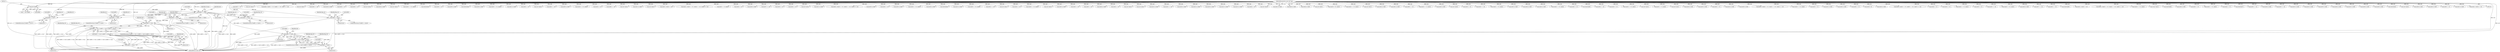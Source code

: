 digraph "0_radare2_f41e941341e44aa86edd4483c4487ec09a074257@pointer" {
"1000167" [label="(Call,buf[0] == 0x00)"];
"1000142" [label="(Call,(int) buf[0])"];
"1000129" [label="(MethodParameterIn,const ut8 *buf)"];
"1000611" [label="(Call,buf[0] == 0x17)"];
"1000666" [label="(Call,buf[0] == 0x19)"];
"1001399" [label="(Call,buf[0] == 0x1a)"];
"1001429" [label="(Call,buf[0] == 0x1c)"];
"1001428" [label="(Call,buf[0] == 0x1c || buf[0] == 0x1f || buf[0] == 0x22)"];
"1001435" [label="(Call,buf[0] == 0x1f)"];
"1001434" [label="(Call,buf[0] == 0x1f || buf[0] == 0x22)"];
"1001440" [label="(Call,buf[0] == 0x22)"];
"1001646" [label="(Call,buf[0] == 0x20)"];
"1001645" [label="(Call,buf[0] == 0x20 || buf[0] == 0x23)"];
"1001651" [label="(Call,buf[0] == 0x23)"];
"1001810" [label="(Call,buf[0] == 0x25)"];
"1002054" [label="(Call,buf[0] == 0x24)"];
"1001909" [label="(Call,buf[3] << 8)"];
"1000666" [label="(Call,buf[0] == 0x19)"];
"1000498" [label="(Call,(int) buf[1])"];
"1000195" [label="(Call,buf[4] | (buf[5] << 8) | (buf[6] << 16) | (buf[7] << 24))"];
"1000778" [label="(Call,(int) buf[1])"];
"1000600" [label="(Call,buf[4] << 16)"];
"1001427" [label="(ControlStructure,if (buf[0] == 0x1c || buf[0] == 0x1f || buf[0] == 0x22))"];
"1001306" [label="(Call,buf[4] & 0x0f)"];
"1001258" [label="(Call,buf[3] << 8)"];
"1001441" [label="(Call,buf[0])"];
"1000438" [label="(Call,buf[3] << 8)"];
"1000430" [label="(Call,(int) buf[1])"];
"1001103" [label="(Call,buf[4] & 0x0f)"];
"1000615" [label="(Literal,0x17)"];
"1001198" [label="(Call,(int) buf[1])"];
"1000866" [label="(Call,(buf[3] << 8) | buf[2])"];
"1000716" [label="(Call,(llint)buf[3])"];
"1001217" [label="(Call,buf[5] << 8)"];
"1000665" [label="(ControlStructure,if (buf[0] == 0x19))"];
"1001158" [label="(Call,buf[5] & 0x0f)"];
"1001652" [label="(Call,buf[0])"];
"1000724" [label="(Call,(llint)buf[4])"];
"1001109" [label="(Call,buf[4] & 0xf0)"];
"1000175" [label="(Identifier,buf)"];
"1001789" [label="(Call,(buf[3] << 8) | buf[2])"];
"1001651" [label="(Call,buf[0] == 0x23)"];
"1001439" [label="(Literal,0x1f)"];
"1001062" [label="(Call,buf[1] & 0x0f)"];
"1000558" [label="(Call,buf[3] << 8)"];
"1000785" [label="(Call,(int) buf[2])"];
"1000966" [label="(Call,buf[4] << 16)"];
"1001342" [label="(Call,buf[5] & 0x0f)"];
"1001389" [label="(Call,(buf[3] << 8) | buf[2])"];
"1001636" [label="(Call,buf[3] << 8)"];
"1000618" [label="(Identifier,str)"];
"1000311" [label="(Call,buf[6] << 16)"];
"1001782" [label="(Call,(int) buf[1])"];
"1001619" [label="(Call,buf[1] & 0x0f)"];
"1001658" [label="(Identifier,flag_str)"];
"1001440" [label="(Call,buf[0] == 0x22)"];
"1000700" [label="(Call,(int) buf[1])"];
"1000246" [label="(Call,buf[2] | (buf[3] << 8))"];
"1000955" [label="(Call,buf[2] | (buf[3] << 8) | (buf[4] << 16) | (buf[5] << 24))"];
"1001003" [label="(Call,buf[3] << 8 | buf[2])"];
"1001004" [label="(Call,buf[3] << 8)"];
"1002018" [label="(Call,buf[4] & 0xf0)"];
"1000316" [label="(Call,buf[7] << 24)"];
"1000463" [label="(Call,buf[3] << 8)"];
"1000594" [label="(Call,buf[3] << 8)"];
"1001573" [label="(Call,(int) buf[1])"];
"1001509" [label="(Call,buf[1] & 0x0f)"];
"1001030" [label="(Call,buf[2] | (buf[3] << 8) | (buf[4] << 16) | (buf[5] << 24))"];
"1001318" [label="(Call,buf[5] & 0x0f)"];
"1000909" [label="(Call,buf[3] << 8)"];
"1001814" [label="(Literal,0x25)"];
"1001969" [label="(Call,buf[5] & 0x0f)"];
"1001635" [label="(Call,(buf[3] << 8) | buf[2])"];
"1001854" [label="(Identifier,flag_str)"];
"1001348" [label="(Call,buf[5] & 0xf0)"];
"1000732" [label="(Call,(llint)buf[5])"];
"1000850" [label="(Call,buf[1] & 0x0f)"];
"1001800" [label="(Call,(buf[5] << 8) | buf[4])"];
"1001747" [label="(Call,buf[2] << 24)"];
"1001436" [label="(Call,buf[0])"];
"1001382" [label="(Call,(int) buf[1])"];
"1001809" [label="(ControlStructure,if (buf[0] == 0x25))"];
"1001070" [label="(Call,buf[3] << 8)"];
"1001205" [label="(Call,(buf[3] << 8) | buf[2])"];
"1000168" [label="(Call,buf[0])"];
"1001403" [label="(Literal,0x1a)"];
"1000814" [label="(Call,(int) buf[1])"];
"1000673" [label="(Identifier,str)"];
"1002024" [label="(Call,buf[5] & 0x0f)"];
"1001790" [label="(Call,buf[3] << 8)"];
"1001433" [label="(Literal,0x1c)"];
"1000474" [label="(Call,buf[5] << 8)"];
"1001926" [label="(Call,buf[4] & 0x0f)"];
"1000936" [label="(Call,buf[3] << 8)"];
"1002061" [label="(Identifier,flag_str)"];
"1001722" [label="(Call,(int) buf[1])"];
"1002054" [label="(Call,buf[0] == 0x24)"];
"1000548" [label="(Call,(int) buf[1])"];
"1000985" [label="(Call,buf[1] & 0x0f)"];
"1000655" [label="(Call,buf[2] << 16)"];
"1001275" [label="(Call,buf[4] & 0x0f)"];
"1001646" [label="(Call,buf[0] == 0x20)"];
"1001398" [label="(ControlStructure,if (buf[0] == 0x1a))"];
"1000526" [label="(Call,buf[1] & 0xf0)"];
"1001164" [label="(Call,buf[5] & 0xf0)"];
"1001400" [label="(Call,buf[0])"];
"1001447" [label="(Identifier,flag_str)"];
"1000408" [label="(Call,buf[1] & 0xf0)"];
"1000858" [label="(Call,buf[1] & 0xf0)"];
"1000250" [label="(Call,buf[3] << 8)"];
"1001021" [label="(Call,(int) buf[1])"];
"1001249" [label="(Call,buf[1] & 0xf0)"];
"1001152" [label="(Call,buf[4] & 0xf0)"];
"1001091" [label="(Call,buf[4] & 0x0f)"];
"1000828" [label="(Call,(int) buf[3])"];
"1001525" [label="(Call,(buf[3]<<8) | buf[2])"];
"1001257" [label="(Call,(buf[3] << 8) | buf[2])"];
"1000612" [label="(Call,buf[0])"];
"1000685" [label="(Identifier,str)"];
"1000926" [label="(Call,(int) buf[1])"];
"1001944" [label="(Call,buf[4] & 0xf0)"];
"1002036" [label="(Call,buf[1] & 0x0f)"];
"1000206" [label="(Call,buf[6] << 16)"];
"1001431" [label="(Identifier,buf)"];
"1000908" [label="(Call,buf[3] << 8 | buf[2])"];
"1001312" [label="(Call,buf[4] & 0xf0)"];
"1000792" [label="(Call,(int) buf[3])"];
"1000611" [label="(Call,buf[0] == 0x17)"];
"1000187" [label="(Call,buf[3] << 8)"];
"1000971" [label="(Call,buf[5] << 24)"];
"1002087" [label="(Identifier,flag_str)"];
"1000667" [label="(Call,buf[0])"];
"1000557" [label="(Call,(buf[3] << 8) | buf[2])"];
"1001999" [label="(Call,buf[5] & 0xf0)"];
"1001293" [label="(Call,buf[4] & 0xf0)"];
"1001981" [label="(Call,buf[4] & 0x0f)"];
"1000473" [label="(Call,(buf[5] << 8) | buf[4])"];
"1000305" [label="(Call,buf[5] << 8)"];
"1000740" [label="(Call,(llint)buf[6])"];
"1001041" [label="(Call,buf[4] << 16)"];
"1000292" [label="(Call,buf[3] << 8)"];
"1001069" [label="(Call,(buf[3] << 8) | buf[2])"];
"1001399" [label="(Call,buf[0] == 0x1a)"];
"1001650" [label="(Literal,0x20)"];
"1001442" [label="(Identifier,buf)"];
"1002055" [label="(Call,buf[0])"];
"1000582" [label="(Call,(int) buf[1])"];
"1000140" [label="(Call,i = (int) buf[0])"];
"1000935" [label="(Call,buf[3] << 8 | buf[2])"];
"1001655" [label="(Literal,0x23)"];
"1000171" [label="(Literal,0x00)"];
"1000645" [label="(Call,(int) buf[1])"];
"1000129" [label="(MethodParameterIn,const ut8 *buf)"];
"1001435" [label="(Call,buf[0] == 0x1f)"];
"1001475" [label="(Identifier,flag_str)"];
"1001957" [label="(Call,buf[4] & 0x0f)"];
"1001993" [label="(Call,buf[5] & 0x0f)"];
"1000200" [label="(Call,buf[5] << 8)"];
"1000993" [label="(Call,buf[1] & 0xf0)"];
"1001134" [label="(Call,buf[5] & 0x0f)"];
"1001731" [label="(Call,buf[5] | (buf[4] << 8) | (buf[3] << 16) | (buf[2] << 24))"];
"1000353" [label="(Identifier,strasm)"];
"1001687" [label="(Identifier,flag_str)"];
"1001216" [label="(Call,(buf[5] << 8) | buf[4])"];
"1000630" [label="(Identifier,str)"];
"1000144" [label="(Call,buf[0])"];
"1001581" [label="(Call,buf[3] << 8)"];
"1001517" [label="(Call,buf[1] & 0xf0)"];
"1001287" [label="(Call,buf[4] & 0x0f)"];
"1001810" [label="(Call,buf[0] == 0x25)"];
"1000166" [label="(ControlStructure,if (buf[0] == 0x00))"];
"1001801" [label="(Call,buf[5] << 8)"];
"1001526" [label="(Call,buf[3]<<8)"];
"1001987" [label="(Call,buf[4] & 0xf0)"];
"1001430" [label="(Call,buf[0])"];
"1000300" [label="(Call,buf[4] | (buf[5] << 8) | (buf[6] << 16) | (buf[7] << 24))"];
"1001736" [label="(Call,buf[4] << 8)"];
"1001644" [label="(ControlStructure,if (buf[0] == 0x20 || buf[0] == 0x23))"];
"1000960" [label="(Call,buf[3] << 8)"];
"1001580" [label="(Call,(buf[3] << 8) | buf[2])"];
"1002058" [label="(Literal,0x24)"];
"1000867" [label="(Call,buf[3] << 8)"];
"1001046" [label="(Call,buf[5] << 24)"];
"1002202" [label="(MethodReturn,static int)"];
"1001434" [label="(Call,buf[0] == 0x1f || buf[0] == 0x22)"];
"1001908" [label="(Call,(buf[3] << 8) | buf[2])"];
"1001963" [label="(Call,buf[4] & 0xf0)"];
"1000211" [label="(Call,buf[7] << 24)"];
"1001742" [label="(Call,buf[3] << 16)"];
"1000670" [label="(Literal,0x19)"];
"1000756" [label="(Call,(llint)buf[8])"];
"1000610" [label="(ControlStructure,if (buf[0] == 0x17))"];
"1001653" [label="(Identifier,buf)"];
"1000183" [label="(Call,buf[2] | (buf[3] << 8))"];
"1001817" [label="(Identifier,flag_str)"];
"1000589" [label="(Call,buf[2] | (buf[3] << 8) | (buf[4] << 16) | (buf[5] << 24))"];
"1002053" [label="(ControlStructure,if (buf[0] == 0x24))"];
"1001406" [label="(Identifier,offset)"];
"1000462" [label="(Call,(buf[3] << 8) | buf[2])"];
"1000892" [label="(Call,(char) buf[1])"];
"1000763" [label="(Call,(llint)buf[9])"];
"1001428" [label="(Call,buf[0] == 0x1c || buf[0] == 0x1f || buf[0] == 0x22)"];
"1001128" [label="(Call,buf[4] & 0xf0)"];
"1001206" [label="(Call,buf[3] << 8)"];
"1000437" [label="(Call,(buf[3] << 8) | buf[2])"];
"1001035" [label="(Call,buf[3] << 8)"];
"1000748" [label="(Call,(llint)buf[7])"];
"1000605" [label="(Call,buf[5] << 24)"];
"1001122" [label="(Call,buf[4] & 0x0f)"];
"1000660" [label="(Call,buf[3] << 24)"];
"1001811" [label="(Call,buf[0])"];
"1000518" [label="(Call,buf[1] & 0x0f)"];
"1001627" [label="(Call,buf[1] & 0xf0)"];
"1000142" [label="(Call,(int) buf[0])"];
"1001429" [label="(Call,buf[0] == 0x1c)"];
"1002030" [label="(Call,buf[5] & 0xf0)"];
"1001330" [label="(Call,buf[4] & 0x0f)"];
"1001900" [label="(Call,buf[1] & 0xf0)"];
"1002012" [label="(Call,buf[4] & 0x0f)"];
"1001645" [label="(Call,buf[0] == 0x20 || buf[0] == 0x23)"];
"1001336" [label="(Call,buf[4] & 0xf0)"];
"1000709" [label="(Call,(llint)buf[2])"];
"1000821" [label="(Call,(int) buf[2])"];
"1001437" [label="(Identifier,buf)"];
"1001647" [label="(Call,buf[0])"];
"1001146" [label="(Call,buf[4] & 0x0f)"];
"1001938" [label="(Call,buf[4] & 0x0f)"];
"1001390" [label="(Call,buf[3] << 8)"];
"1000167" [label="(Call,buf[0] == 0x00)"];
"1000400" [label="(Call,buf[1] & 0x0f)"];
"1000288" [label="(Call,buf[2] | (buf[3] << 8))"];
"1001444" [label="(Literal,0x22)"];
"1000167" -> "1000166"  [label="AST: "];
"1000167" -> "1000171"  [label="CFG: "];
"1000168" -> "1000167"  [label="AST: "];
"1000171" -> "1000167"  [label="AST: "];
"1000175" -> "1000167"  [label="CFG: "];
"1000353" -> "1000167"  [label="CFG: "];
"1000167" -> "1002202"  [label="DDG: buf[0]"];
"1000167" -> "1002202"  [label="DDG: buf[0] == 0x00"];
"1000142" -> "1000167"  [label="DDG: buf[0]"];
"1000129" -> "1000167"  [label="DDG: buf"];
"1000167" -> "1000611"  [label="DDG: buf[0]"];
"1000167" -> "1000666"  [label="DDG: buf[0]"];
"1000167" -> "1001399"  [label="DDG: buf[0]"];
"1000167" -> "1001646"  [label="DDG: buf[0]"];
"1000167" -> "1001810"  [label="DDG: buf[0]"];
"1000167" -> "1002054"  [label="DDG: buf[0]"];
"1000142" -> "1000140"  [label="AST: "];
"1000142" -> "1000144"  [label="CFG: "];
"1000143" -> "1000142"  [label="AST: "];
"1000144" -> "1000142"  [label="AST: "];
"1000140" -> "1000142"  [label="CFG: "];
"1000142" -> "1000140"  [label="DDG: buf[0]"];
"1000129" -> "1000142"  [label="DDG: buf"];
"1000129" -> "1000126"  [label="AST: "];
"1000129" -> "1002202"  [label="DDG: buf"];
"1000129" -> "1000183"  [label="DDG: buf"];
"1000129" -> "1000187"  [label="DDG: buf"];
"1000129" -> "1000195"  [label="DDG: buf"];
"1000129" -> "1000200"  [label="DDG: buf"];
"1000129" -> "1000206"  [label="DDG: buf"];
"1000129" -> "1000211"  [label="DDG: buf"];
"1000129" -> "1000246"  [label="DDG: buf"];
"1000129" -> "1000250"  [label="DDG: buf"];
"1000129" -> "1000288"  [label="DDG: buf"];
"1000129" -> "1000292"  [label="DDG: buf"];
"1000129" -> "1000300"  [label="DDG: buf"];
"1000129" -> "1000305"  [label="DDG: buf"];
"1000129" -> "1000311"  [label="DDG: buf"];
"1000129" -> "1000316"  [label="DDG: buf"];
"1000129" -> "1000400"  [label="DDG: buf"];
"1000129" -> "1000408"  [label="DDG: buf"];
"1000129" -> "1000430"  [label="DDG: buf"];
"1000129" -> "1000438"  [label="DDG: buf"];
"1000129" -> "1000437"  [label="DDG: buf"];
"1000129" -> "1000463"  [label="DDG: buf"];
"1000129" -> "1000462"  [label="DDG: buf"];
"1000129" -> "1000474"  [label="DDG: buf"];
"1000129" -> "1000473"  [label="DDG: buf"];
"1000129" -> "1000498"  [label="DDG: buf"];
"1000129" -> "1000518"  [label="DDG: buf"];
"1000129" -> "1000526"  [label="DDG: buf"];
"1000129" -> "1000548"  [label="DDG: buf"];
"1000129" -> "1000558"  [label="DDG: buf"];
"1000129" -> "1000557"  [label="DDG: buf"];
"1000129" -> "1000582"  [label="DDG: buf"];
"1000129" -> "1000589"  [label="DDG: buf"];
"1000129" -> "1000594"  [label="DDG: buf"];
"1000129" -> "1000600"  [label="DDG: buf"];
"1000129" -> "1000605"  [label="DDG: buf"];
"1000129" -> "1000611"  [label="DDG: buf"];
"1000129" -> "1000645"  [label="DDG: buf"];
"1000129" -> "1000655"  [label="DDG: buf"];
"1000129" -> "1000660"  [label="DDG: buf"];
"1000129" -> "1000666"  [label="DDG: buf"];
"1000129" -> "1000700"  [label="DDG: buf"];
"1000129" -> "1000709"  [label="DDG: buf"];
"1000129" -> "1000716"  [label="DDG: buf"];
"1000129" -> "1000724"  [label="DDG: buf"];
"1000129" -> "1000732"  [label="DDG: buf"];
"1000129" -> "1000740"  [label="DDG: buf"];
"1000129" -> "1000748"  [label="DDG: buf"];
"1000129" -> "1000756"  [label="DDG: buf"];
"1000129" -> "1000763"  [label="DDG: buf"];
"1000129" -> "1000778"  [label="DDG: buf"];
"1000129" -> "1000785"  [label="DDG: buf"];
"1000129" -> "1000792"  [label="DDG: buf"];
"1000129" -> "1000814"  [label="DDG: buf"];
"1000129" -> "1000821"  [label="DDG: buf"];
"1000129" -> "1000828"  [label="DDG: buf"];
"1000129" -> "1000850"  [label="DDG: buf"];
"1000129" -> "1000858"  [label="DDG: buf"];
"1000129" -> "1000867"  [label="DDG: buf"];
"1000129" -> "1000866"  [label="DDG: buf"];
"1000129" -> "1000892"  [label="DDG: buf"];
"1000129" -> "1000909"  [label="DDG: buf"];
"1000129" -> "1000908"  [label="DDG: buf"];
"1000129" -> "1000926"  [label="DDG: buf"];
"1000129" -> "1000936"  [label="DDG: buf"];
"1000129" -> "1000935"  [label="DDG: buf"];
"1000129" -> "1000955"  [label="DDG: buf"];
"1000129" -> "1000960"  [label="DDG: buf"];
"1000129" -> "1000966"  [label="DDG: buf"];
"1000129" -> "1000971"  [label="DDG: buf"];
"1000129" -> "1000985"  [label="DDG: buf"];
"1000129" -> "1000993"  [label="DDG: buf"];
"1000129" -> "1001004"  [label="DDG: buf"];
"1000129" -> "1001003"  [label="DDG: buf"];
"1000129" -> "1001021"  [label="DDG: buf"];
"1000129" -> "1001030"  [label="DDG: buf"];
"1000129" -> "1001035"  [label="DDG: buf"];
"1000129" -> "1001041"  [label="DDG: buf"];
"1000129" -> "1001046"  [label="DDG: buf"];
"1000129" -> "1001062"  [label="DDG: buf"];
"1000129" -> "1001070"  [label="DDG: buf"];
"1000129" -> "1001069"  [label="DDG: buf"];
"1000129" -> "1001091"  [label="DDG: buf"];
"1000129" -> "1001103"  [label="DDG: buf"];
"1000129" -> "1001109"  [label="DDG: buf"];
"1000129" -> "1001122"  [label="DDG: buf"];
"1000129" -> "1001128"  [label="DDG: buf"];
"1000129" -> "1001134"  [label="DDG: buf"];
"1000129" -> "1001146"  [label="DDG: buf"];
"1000129" -> "1001152"  [label="DDG: buf"];
"1000129" -> "1001158"  [label="DDG: buf"];
"1000129" -> "1001164"  [label="DDG: buf"];
"1000129" -> "1001198"  [label="DDG: buf"];
"1000129" -> "1001206"  [label="DDG: buf"];
"1000129" -> "1001205"  [label="DDG: buf"];
"1000129" -> "1001217"  [label="DDG: buf"];
"1000129" -> "1001216"  [label="DDG: buf"];
"1000129" -> "1001249"  [label="DDG: buf"];
"1000129" -> "1001258"  [label="DDG: buf"];
"1000129" -> "1001257"  [label="DDG: buf"];
"1000129" -> "1001275"  [label="DDG: buf"];
"1000129" -> "1001287"  [label="DDG: buf"];
"1000129" -> "1001293"  [label="DDG: buf"];
"1000129" -> "1001306"  [label="DDG: buf"];
"1000129" -> "1001312"  [label="DDG: buf"];
"1000129" -> "1001318"  [label="DDG: buf"];
"1000129" -> "1001330"  [label="DDG: buf"];
"1000129" -> "1001336"  [label="DDG: buf"];
"1000129" -> "1001342"  [label="DDG: buf"];
"1000129" -> "1001348"  [label="DDG: buf"];
"1000129" -> "1001382"  [label="DDG: buf"];
"1000129" -> "1001390"  [label="DDG: buf"];
"1000129" -> "1001389"  [label="DDG: buf"];
"1000129" -> "1001399"  [label="DDG: buf"];
"1000129" -> "1001429"  [label="DDG: buf"];
"1000129" -> "1001435"  [label="DDG: buf"];
"1000129" -> "1001440"  [label="DDG: buf"];
"1000129" -> "1001509"  [label="DDG: buf"];
"1000129" -> "1001517"  [label="DDG: buf"];
"1000129" -> "1001526"  [label="DDG: buf"];
"1000129" -> "1001525"  [label="DDG: buf"];
"1000129" -> "1001573"  [label="DDG: buf"];
"1000129" -> "1001581"  [label="DDG: buf"];
"1000129" -> "1001580"  [label="DDG: buf"];
"1000129" -> "1001619"  [label="DDG: buf"];
"1000129" -> "1001627"  [label="DDG: buf"];
"1000129" -> "1001636"  [label="DDG: buf"];
"1000129" -> "1001635"  [label="DDG: buf"];
"1000129" -> "1001646"  [label="DDG: buf"];
"1000129" -> "1001651"  [label="DDG: buf"];
"1000129" -> "1001722"  [label="DDG: buf"];
"1000129" -> "1001731"  [label="DDG: buf"];
"1000129" -> "1001736"  [label="DDG: buf"];
"1000129" -> "1001742"  [label="DDG: buf"];
"1000129" -> "1001747"  [label="DDG: buf"];
"1000129" -> "1001782"  [label="DDG: buf"];
"1000129" -> "1001790"  [label="DDG: buf"];
"1000129" -> "1001789"  [label="DDG: buf"];
"1000129" -> "1001801"  [label="DDG: buf"];
"1000129" -> "1001800"  [label="DDG: buf"];
"1000129" -> "1001810"  [label="DDG: buf"];
"1000129" -> "1001900"  [label="DDG: buf"];
"1000129" -> "1001909"  [label="DDG: buf"];
"1000129" -> "1001908"  [label="DDG: buf"];
"1000129" -> "1001926"  [label="DDG: buf"];
"1000129" -> "1001938"  [label="DDG: buf"];
"1000129" -> "1001944"  [label="DDG: buf"];
"1000129" -> "1001957"  [label="DDG: buf"];
"1000129" -> "1001963"  [label="DDG: buf"];
"1000129" -> "1001969"  [label="DDG: buf"];
"1000129" -> "1001981"  [label="DDG: buf"];
"1000129" -> "1001987"  [label="DDG: buf"];
"1000129" -> "1001993"  [label="DDG: buf"];
"1000129" -> "1001999"  [label="DDG: buf"];
"1000129" -> "1002012"  [label="DDG: buf"];
"1000129" -> "1002018"  [label="DDG: buf"];
"1000129" -> "1002024"  [label="DDG: buf"];
"1000129" -> "1002030"  [label="DDG: buf"];
"1000129" -> "1002036"  [label="DDG: buf"];
"1000129" -> "1002054"  [label="DDG: buf"];
"1000611" -> "1000610"  [label="AST: "];
"1000611" -> "1000615"  [label="CFG: "];
"1000612" -> "1000611"  [label="AST: "];
"1000615" -> "1000611"  [label="AST: "];
"1000618" -> "1000611"  [label="CFG: "];
"1000630" -> "1000611"  [label="CFG: "];
"1000611" -> "1002202"  [label="DDG: buf[0] == 0x17"];
"1000611" -> "1002202"  [label="DDG: buf[0]"];
"1000666" -> "1000665"  [label="AST: "];
"1000666" -> "1000670"  [label="CFG: "];
"1000667" -> "1000666"  [label="AST: "];
"1000670" -> "1000666"  [label="AST: "];
"1000673" -> "1000666"  [label="CFG: "];
"1000685" -> "1000666"  [label="CFG: "];
"1000666" -> "1002202"  [label="DDG: buf[0] == 0x19"];
"1000666" -> "1002202"  [label="DDG: buf[0]"];
"1001399" -> "1001398"  [label="AST: "];
"1001399" -> "1001403"  [label="CFG: "];
"1001400" -> "1001399"  [label="AST: "];
"1001403" -> "1001399"  [label="AST: "];
"1001406" -> "1001399"  [label="CFG: "];
"1001431" -> "1001399"  [label="CFG: "];
"1001399" -> "1002202"  [label="DDG: buf[0]"];
"1001399" -> "1002202"  [label="DDG: buf[0] == 0x1a"];
"1001399" -> "1001429"  [label="DDG: buf[0]"];
"1001429" -> "1001428"  [label="AST: "];
"1001429" -> "1001433"  [label="CFG: "];
"1001430" -> "1001429"  [label="AST: "];
"1001433" -> "1001429"  [label="AST: "];
"1001437" -> "1001429"  [label="CFG: "];
"1001428" -> "1001429"  [label="CFG: "];
"1001429" -> "1002202"  [label="DDG: buf[0]"];
"1001429" -> "1001428"  [label="DDG: buf[0]"];
"1001429" -> "1001428"  [label="DDG: 0x1c"];
"1001429" -> "1001435"  [label="DDG: buf[0]"];
"1001428" -> "1001427"  [label="AST: "];
"1001428" -> "1001434"  [label="CFG: "];
"1001434" -> "1001428"  [label="AST: "];
"1001447" -> "1001428"  [label="CFG: "];
"1001475" -> "1001428"  [label="CFG: "];
"1001428" -> "1002202"  [label="DDG: buf[0] == 0x1c"];
"1001428" -> "1002202"  [label="DDG: buf[0] == 0x1c || buf[0] == 0x1f || buf[0] == 0x22"];
"1001428" -> "1002202"  [label="DDG: buf[0] == 0x1f || buf[0] == 0x22"];
"1001434" -> "1001428"  [label="DDG: buf[0] == 0x1f"];
"1001434" -> "1001428"  [label="DDG: buf[0] == 0x22"];
"1001435" -> "1001434"  [label="AST: "];
"1001435" -> "1001439"  [label="CFG: "];
"1001436" -> "1001435"  [label="AST: "];
"1001439" -> "1001435"  [label="AST: "];
"1001442" -> "1001435"  [label="CFG: "];
"1001434" -> "1001435"  [label="CFG: "];
"1001435" -> "1002202"  [label="DDG: buf[0]"];
"1001435" -> "1001434"  [label="DDG: buf[0]"];
"1001435" -> "1001434"  [label="DDG: 0x1f"];
"1001435" -> "1001440"  [label="DDG: buf[0]"];
"1001434" -> "1001440"  [label="CFG: "];
"1001440" -> "1001434"  [label="AST: "];
"1001434" -> "1002202"  [label="DDG: buf[0] == 0x22"];
"1001434" -> "1002202"  [label="DDG: buf[0] == 0x1f"];
"1001440" -> "1001434"  [label="DDG: buf[0]"];
"1001440" -> "1001434"  [label="DDG: 0x22"];
"1001440" -> "1001444"  [label="CFG: "];
"1001441" -> "1001440"  [label="AST: "];
"1001444" -> "1001440"  [label="AST: "];
"1001440" -> "1002202"  [label="DDG: buf[0]"];
"1001646" -> "1001645"  [label="AST: "];
"1001646" -> "1001650"  [label="CFG: "];
"1001647" -> "1001646"  [label="AST: "];
"1001650" -> "1001646"  [label="AST: "];
"1001653" -> "1001646"  [label="CFG: "];
"1001645" -> "1001646"  [label="CFG: "];
"1001646" -> "1002202"  [label="DDG: buf[0]"];
"1001646" -> "1001645"  [label="DDG: buf[0]"];
"1001646" -> "1001645"  [label="DDG: 0x20"];
"1001646" -> "1001651"  [label="DDG: buf[0]"];
"1001645" -> "1001644"  [label="AST: "];
"1001645" -> "1001651"  [label="CFG: "];
"1001651" -> "1001645"  [label="AST: "];
"1001658" -> "1001645"  [label="CFG: "];
"1001687" -> "1001645"  [label="CFG: "];
"1001645" -> "1002202"  [label="DDG: buf[0] == 0x20 || buf[0] == 0x23"];
"1001645" -> "1002202"  [label="DDG: buf[0] == 0x20"];
"1001645" -> "1002202"  [label="DDG: buf[0] == 0x23"];
"1001651" -> "1001645"  [label="DDG: buf[0]"];
"1001651" -> "1001645"  [label="DDG: 0x23"];
"1001651" -> "1001655"  [label="CFG: "];
"1001652" -> "1001651"  [label="AST: "];
"1001655" -> "1001651"  [label="AST: "];
"1001651" -> "1002202"  [label="DDG: buf[0]"];
"1001810" -> "1001809"  [label="AST: "];
"1001810" -> "1001814"  [label="CFG: "];
"1001811" -> "1001810"  [label="AST: "];
"1001814" -> "1001810"  [label="AST: "];
"1001817" -> "1001810"  [label="CFG: "];
"1001854" -> "1001810"  [label="CFG: "];
"1001810" -> "1002202"  [label="DDG: buf[0]"];
"1001810" -> "1002202"  [label="DDG: buf[0] == 0x25"];
"1002054" -> "1002053"  [label="AST: "];
"1002054" -> "1002058"  [label="CFG: "];
"1002055" -> "1002054"  [label="AST: "];
"1002058" -> "1002054"  [label="AST: "];
"1002061" -> "1002054"  [label="CFG: "];
"1002087" -> "1002054"  [label="CFG: "];
"1002054" -> "1002202"  [label="DDG: buf[0] == 0x24"];
"1002054" -> "1002202"  [label="DDG: buf[0]"];
}
